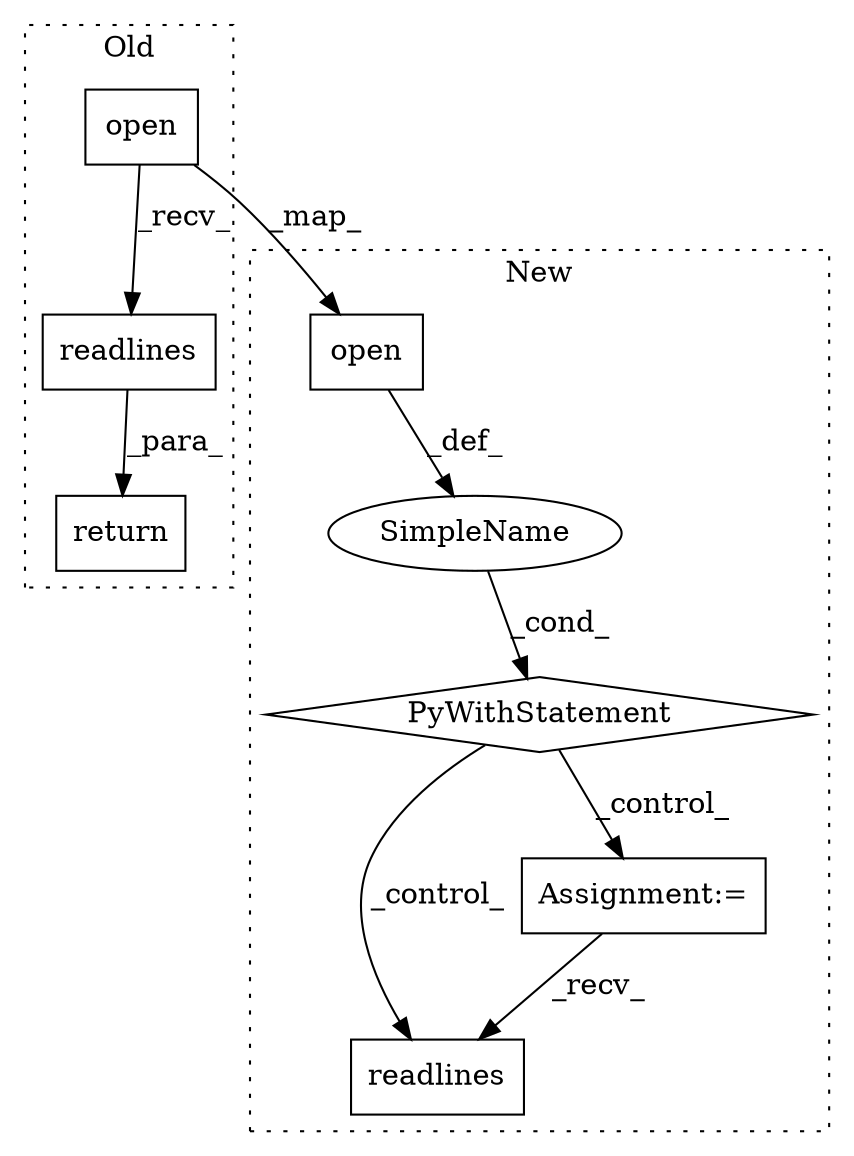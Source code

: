 digraph G {
subgraph cluster0 {
1 [label="readlines" a="32" s="513" l="11" shape="box"];
4 [label="open" a="32" s="483,511" l="5,1" shape="box"];
8 [label="return" a="41" s="476" l="7" shape="box"];
label = "Old";
style="dotted";
}
subgraph cluster1 {
2 [label="readlines" a="32" s="585" l="11" shape="box"];
3 [label="open" a="32" s="521,549" l="5,1" shape="box"];
5 [label="SimpleName" a="42" s="" l="" shape="ellipse"];
6 [label="PyWithStatement" a="104" s="511,550" l="10,2" shape="diamond"];
7 [label="Assignment:=" a="7" s="567" l="1" shape="box"];
label = "New";
style="dotted";
}
1 -> 8 [label="_para_"];
3 -> 5 [label="_def_"];
4 -> 1 [label="_recv_"];
4 -> 3 [label="_map_"];
5 -> 6 [label="_cond_"];
6 -> 7 [label="_control_"];
6 -> 2 [label="_control_"];
7 -> 2 [label="_recv_"];
}